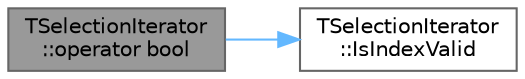digraph "TSelectionIterator::operator bool"
{
 // INTERACTIVE_SVG=YES
 // LATEX_PDF_SIZE
  bgcolor="transparent";
  edge [fontname=Helvetica,fontsize=10,labelfontname=Helvetica,labelfontsize=10];
  node [fontname=Helvetica,fontsize=10,shape=box,height=0.2,width=0.4];
  rankdir="LR";
  Node1 [id="Node000001",label="TSelectionIterator\l::operator bool",height=0.2,width=0.4,color="gray40", fillcolor="grey60", style="filled", fontcolor="black",tooltip="Returns true if the iterator has not yet reached the end of the selection set."];
  Node1 -> Node2 [id="edge1_Node000001_Node000002",color="steelblue1",style="solid",tooltip=" "];
  Node2 [id="Node000002",label="TSelectionIterator\l::IsIndexValid",height=0.2,width=0.4,color="grey40", fillcolor="white", style="filled",URL="$dd/d28/classTSelectionIterator.html#a9212d12660bf97af9ab9f830c3a51b31",tooltip=" "];
}
